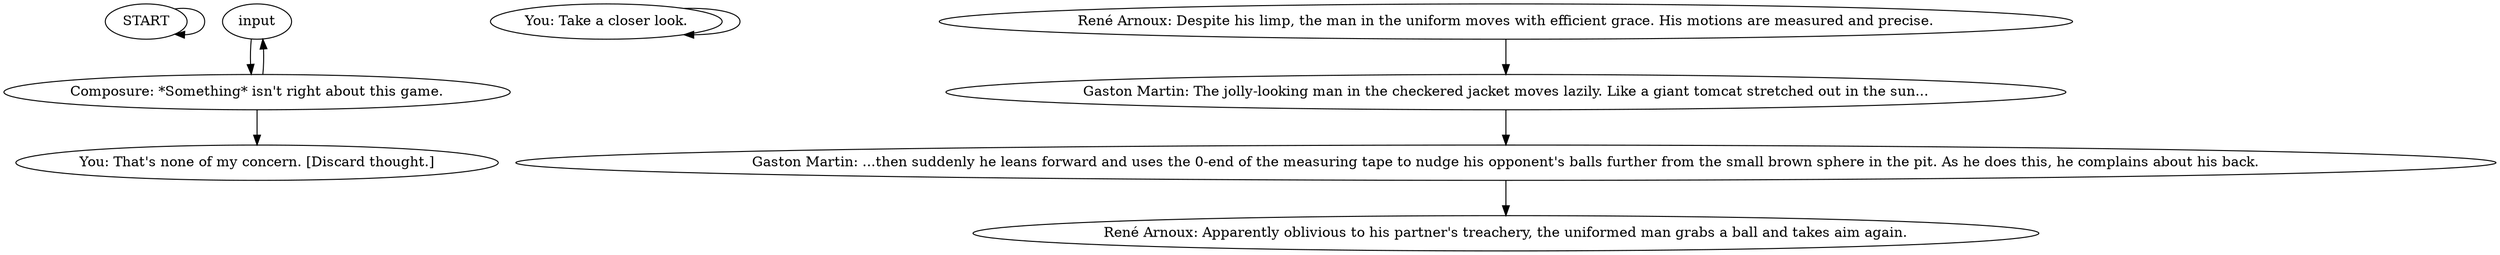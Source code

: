 # PLAZA ORB / gaston cheating
# Cheating!
# ==================================================
digraph G {
	  0 [label="START"];
	  1 [label="input"];
	  2 [label="You: Take a closer look."];
	  3 [label="René Arnoux: Despite his limp, the man in the uniform moves with efficient grace. His motions are measured and precise."];
	  4 [label="Gaston Martin: ...then suddenly he leans forward and uses the 0-end of the measuring tape to nudge his opponent's balls further from the small brown sphere in the pit. As he does this, he complains about his back."];
	  5 [label="Gaston Martin: The jolly-looking man in the checkered jacket moves lazily. Like a giant tomcat stretched out in the sun..."];
	  6 [label="Composure: *Something* isn't right about this game."];
	  7 [label="You: That's none of my concern. [Discard thought.]"];
	  8 [label="René Arnoux: Apparently oblivious to his partner's treachery, the uniformed man grabs a ball and takes aim again."];
	  0 -> 0
	  1 -> 6
	  2 -> 2
	  3 -> 5
	  4 -> 8
	  5 -> 4
	  6 -> 1
	  6 -> 7
}

